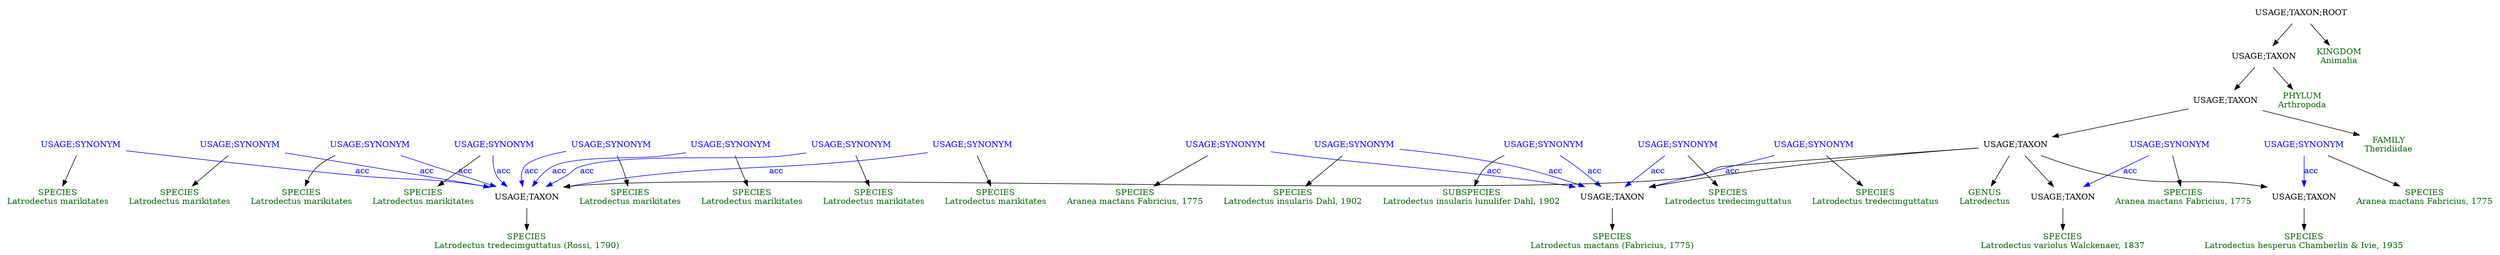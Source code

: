 digraph G {
  node [shape=plaintext]

  n0  [label="SPECIES\nLatrodectus tredecimguttatus (Rossi, 1790)", fontcolor=darkgreen]
  n1  [label="USAGE;TAXON"]
  n1 -> n0
  n2  [label="SPECIES\nLatrodectus mactans (Fabricius, 1775)", fontcolor=darkgreen]
  n3  [label="USAGE;TAXON"]
  n3 -> n2
  n4  [label="SPECIES\nLatrodectus variolus Walckenaer, 1837", fontcolor=darkgreen]
  n5  [label="USAGE;TAXON"]
  n5 -> n4
  n6  [label="SPECIES\nLatrodectus hesperus Chamberlin & Ivie, 1935", fontcolor=darkgreen]
  n7  [label="USAGE;TAXON"]
  n7 -> n6
  n8  [label="SPECIES\nAranea mactans Fabricius, 1775", fontcolor=darkgreen]
  n9  [label="USAGE;SYNONYM", fontcolor=blue]
  n9 -> n3  [color=blue, fontcolor=blue, label="acc"]
  n9 -> n8
  n10  [label="SPECIES\nLatrodectus insularis Dahl, 1902", fontcolor=darkgreen]
  n11  [label="USAGE;SYNONYM", fontcolor=blue]
  n11 -> n3  [color=blue, fontcolor=blue, label="acc"]
  n11 -> n10
  n12  [label="SUBSPECIES\nLatrodectus insularis lunulifer Dahl, 1902", fontcolor=darkgreen]
  n13  [label="USAGE;SYNONYM", fontcolor=blue]
  n13 -> n3  [color=blue, fontcolor=blue, label="acc"]
  n13 -> n12
  n14  [label="SPECIES\nLatrodectus tredecimguttatus", fontcolor=darkgreen]
  n15  [label="USAGE;SYNONYM", fontcolor=blue]
  n15 -> n3  [color=blue, fontcolor=blue, label="acc"]
  n15 -> n14
  n16  [label="SPECIES\nLatrodectus tredecimguttatus", fontcolor=darkgreen]
  n17  [label="USAGE;SYNONYM", fontcolor=blue]
  n17 -> n3  [color=blue, fontcolor=blue, label="acc"]
  n17 -> n16
  n18  [label="SPECIES\nAranea mactans Fabricius, 1775", fontcolor=darkgreen]
  n19  [label="USAGE;SYNONYM", fontcolor=blue]
  n19 -> n5  [color=blue, fontcolor=blue, label="acc"]
  n19 -> n18
  n20  [label="SPECIES\nAranea mactans Fabricius, 1775", fontcolor=darkgreen]
  n21  [label="USAGE;SYNONYM", fontcolor=blue]
  n21 -> n7  [color=blue, fontcolor=blue, label="acc"]
  n21 -> n20
  n22  [label="SPECIES\nLatrodectus marikitates", fontcolor=darkgreen]
  n23  [label="USAGE;SYNONYM", fontcolor=blue]
  n23 -> n1  [color=blue, fontcolor=blue, label="acc"]
  n23 -> n22
  n24  [label="SPECIES\nLatrodectus marikitates", fontcolor=darkgreen]
  n25  [label="USAGE;SYNONYM", fontcolor=blue]
  n25 -> n1  [color=blue, fontcolor=blue, label="acc"]
  n25 -> n24
  n26  [label="SPECIES\nLatrodectus marikitates", fontcolor=darkgreen]
  n27  [label="USAGE;SYNONYM", fontcolor=blue]
  n27 -> n1  [color=blue, fontcolor=blue, label="acc"]
  n27 -> n26
  n28  [label="SPECIES\nLatrodectus marikitates", fontcolor=darkgreen]
  n29  [label="USAGE;SYNONYM", fontcolor=blue]
  n29 -> n1  [color=blue, fontcolor=blue, label="acc"]
  n29 -> n28
  n30  [label="SPECIES\nLatrodectus marikitates", fontcolor=darkgreen]
  n31  [label="USAGE;SYNONYM", fontcolor=blue]
  n31 -> n1  [color=blue, fontcolor=blue, label="acc"]
  n31 -> n30
  n32  [label="SPECIES\nLatrodectus marikitates", fontcolor=darkgreen]
  n33  [label="USAGE;SYNONYM", fontcolor=blue]
  n33 -> n1  [color=blue, fontcolor=blue, label="acc"]
  n33 -> n32
  n34  [label="SPECIES\nLatrodectus marikitates", fontcolor=darkgreen]
  n35  [label="USAGE;SYNONYM", fontcolor=blue]
  n35 -> n1  [color=blue, fontcolor=blue, label="acc"]
  n35 -> n34
  n36  [label="SPECIES\nLatrodectus marikitates", fontcolor=darkgreen]
  n37  [label="USAGE;SYNONYM", fontcolor=blue]
  n37 -> n1  [color=blue, fontcolor=blue, label="acc"]
  n37 -> n36
  n38  [label="KINGDOM\nAnimalia", fontcolor=darkgreen]
  n39  [label="USAGE;TAXON;ROOT"]
  n39 -> n41
  n39 -> n38
  n40  [label="PHYLUM\nArthropoda", fontcolor=darkgreen]
  n41  [label="USAGE;TAXON"]
  n41 -> n43
  n41 -> n40
  n42  [label="FAMILY\nTheridiidae", fontcolor=darkgreen]
  n43  [label="USAGE;TAXON"]
  n43 -> n45
  n43 -> n42
  n44  [label="GENUS\nLatrodectus", fontcolor=darkgreen]
  n45  [label="USAGE;TAXON"]
  n45 -> n7
  n45 -> n1
  n45 -> n5
  n45 -> n3
  n45 -> n44
}
